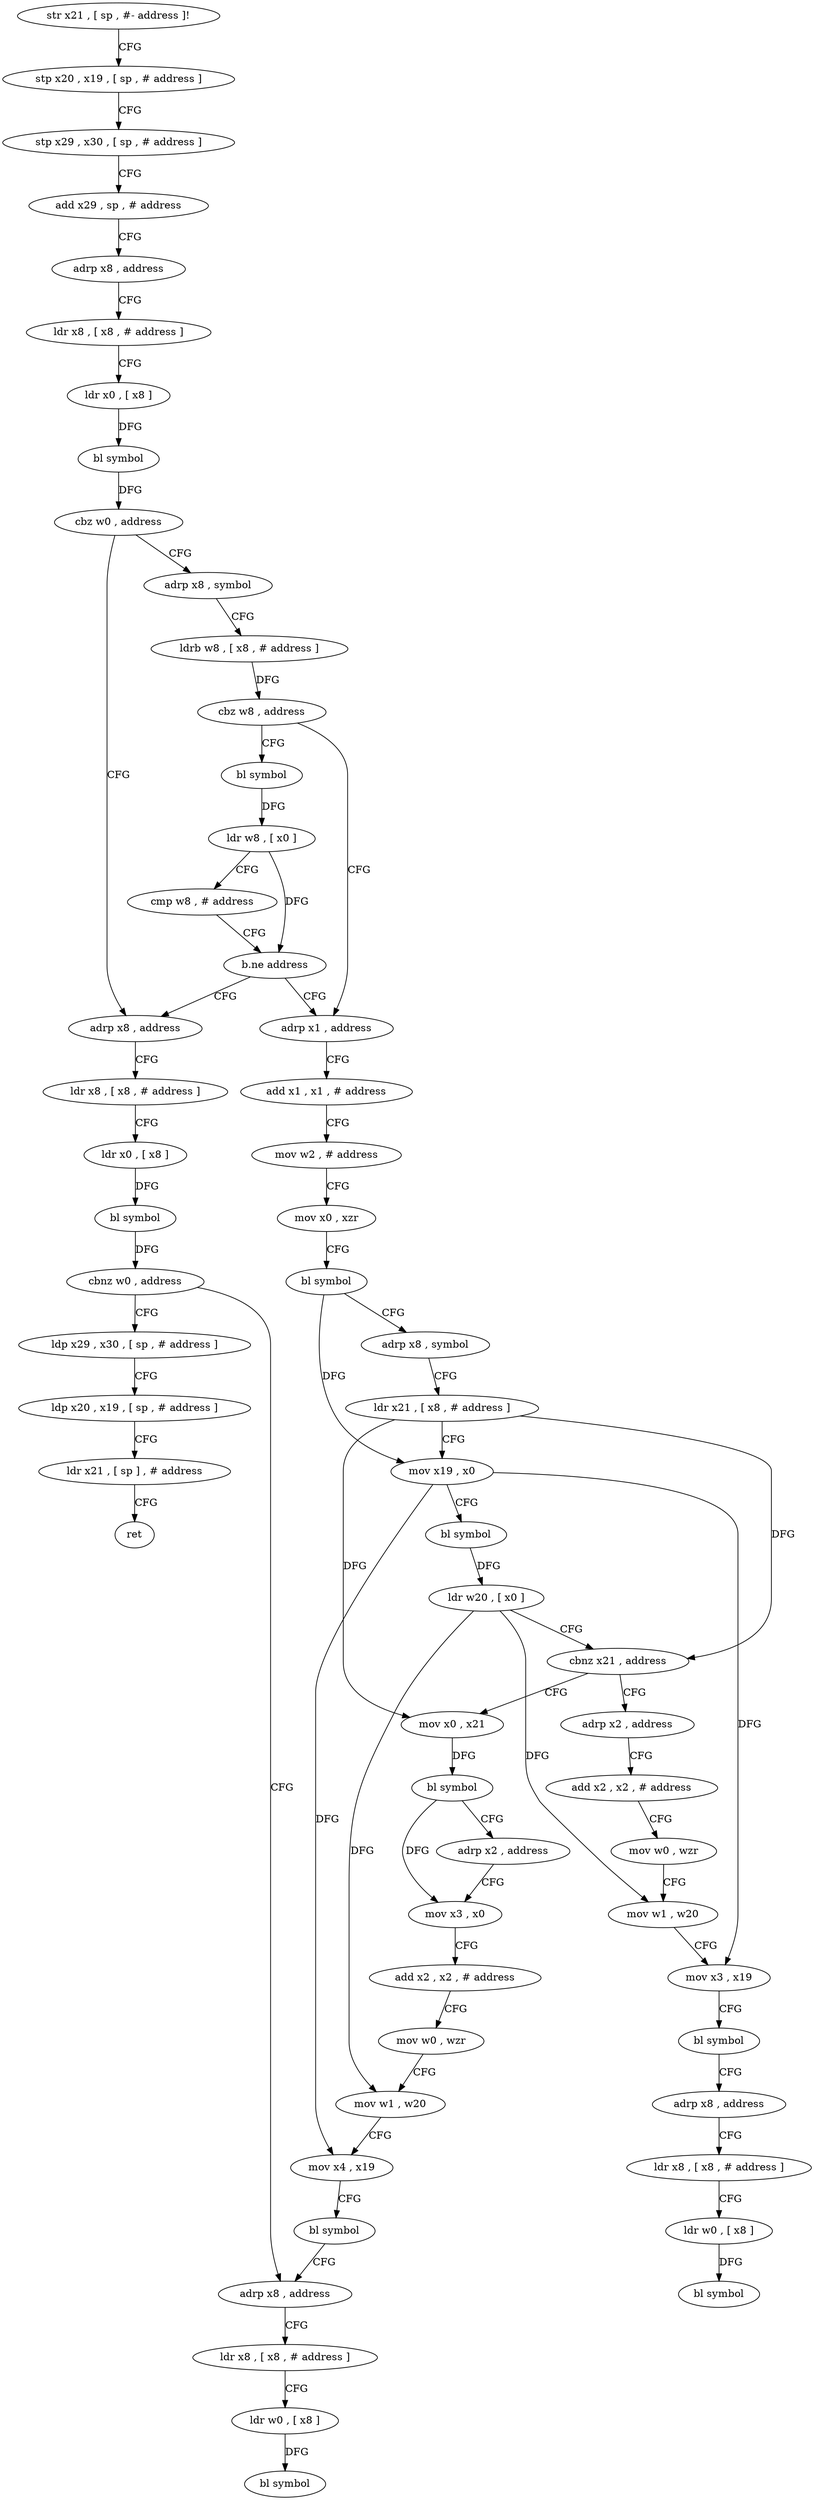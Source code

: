 digraph "func" {
"4216484" [label = "str x21 , [ sp , #- address ]!" ]
"4216488" [label = "stp x20 , x19 , [ sp , # address ]" ]
"4216492" [label = "stp x29 , x30 , [ sp , # address ]" ]
"4216496" [label = "add x29 , sp , # address" ]
"4216500" [label = "adrp x8 , address" ]
"4216504" [label = "ldr x8 , [ x8 , # address ]" ]
"4216508" [label = "ldr x0 , [ x8 ]" ]
"4216512" [label = "bl symbol" ]
"4216516" [label = "cbz w0 , address" ]
"4216548" [label = "adrp x8 , address" ]
"4216520" [label = "adrp x8 , symbol" ]
"4216552" [label = "ldr x8 , [ x8 , # address ]" ]
"4216556" [label = "ldr x0 , [ x8 ]" ]
"4216560" [label = "bl symbol" ]
"4216564" [label = "cbnz w0 , address" ]
"4216704" [label = "adrp x8 , address" ]
"4216568" [label = "ldp x29 , x30 , [ sp , # address ]" ]
"4216524" [label = "ldrb w8 , [ x8 , # address ]" ]
"4216528" [label = "cbz w8 , address" ]
"4216584" [label = "adrp x1 , address" ]
"4216532" [label = "bl symbol" ]
"4216708" [label = "ldr x8 , [ x8 , # address ]" ]
"4216712" [label = "ldr w0 , [ x8 ]" ]
"4216716" [label = "bl symbol" ]
"4216572" [label = "ldp x20 , x19 , [ sp , # address ]" ]
"4216576" [label = "ldr x21 , [ sp ] , # address" ]
"4216580" [label = "ret" ]
"4216588" [label = "add x1 , x1 , # address" ]
"4216592" [label = "mov w2 , # address" ]
"4216596" [label = "mov x0 , xzr" ]
"4216600" [label = "bl symbol" ]
"4216604" [label = "adrp x8 , symbol" ]
"4216608" [label = "ldr x21 , [ x8 , # address ]" ]
"4216612" [label = "mov x19 , x0" ]
"4216616" [label = "bl symbol" ]
"4216620" [label = "ldr w20 , [ x0 ]" ]
"4216624" [label = "cbnz x21 , address" ]
"4216668" [label = "mov x0 , x21" ]
"4216628" [label = "adrp x2 , address" ]
"4216536" [label = "ldr w8 , [ x0 ]" ]
"4216540" [label = "cmp w8 , # address" ]
"4216544" [label = "b.ne address" ]
"4216672" [label = "bl symbol" ]
"4216676" [label = "adrp x2 , address" ]
"4216680" [label = "mov x3 , x0" ]
"4216684" [label = "add x2 , x2 , # address" ]
"4216688" [label = "mov w0 , wzr" ]
"4216692" [label = "mov w1 , w20" ]
"4216696" [label = "mov x4 , x19" ]
"4216700" [label = "bl symbol" ]
"4216632" [label = "add x2 , x2 , # address" ]
"4216636" [label = "mov w0 , wzr" ]
"4216640" [label = "mov w1 , w20" ]
"4216644" [label = "mov x3 , x19" ]
"4216648" [label = "bl symbol" ]
"4216652" [label = "adrp x8 , address" ]
"4216656" [label = "ldr x8 , [ x8 , # address ]" ]
"4216660" [label = "ldr w0 , [ x8 ]" ]
"4216664" [label = "bl symbol" ]
"4216484" -> "4216488" [ label = "CFG" ]
"4216488" -> "4216492" [ label = "CFG" ]
"4216492" -> "4216496" [ label = "CFG" ]
"4216496" -> "4216500" [ label = "CFG" ]
"4216500" -> "4216504" [ label = "CFG" ]
"4216504" -> "4216508" [ label = "CFG" ]
"4216508" -> "4216512" [ label = "DFG" ]
"4216512" -> "4216516" [ label = "DFG" ]
"4216516" -> "4216548" [ label = "CFG" ]
"4216516" -> "4216520" [ label = "CFG" ]
"4216548" -> "4216552" [ label = "CFG" ]
"4216520" -> "4216524" [ label = "CFG" ]
"4216552" -> "4216556" [ label = "CFG" ]
"4216556" -> "4216560" [ label = "DFG" ]
"4216560" -> "4216564" [ label = "DFG" ]
"4216564" -> "4216704" [ label = "CFG" ]
"4216564" -> "4216568" [ label = "CFG" ]
"4216704" -> "4216708" [ label = "CFG" ]
"4216568" -> "4216572" [ label = "CFG" ]
"4216524" -> "4216528" [ label = "DFG" ]
"4216528" -> "4216584" [ label = "CFG" ]
"4216528" -> "4216532" [ label = "CFG" ]
"4216584" -> "4216588" [ label = "CFG" ]
"4216532" -> "4216536" [ label = "DFG" ]
"4216708" -> "4216712" [ label = "CFG" ]
"4216712" -> "4216716" [ label = "DFG" ]
"4216572" -> "4216576" [ label = "CFG" ]
"4216576" -> "4216580" [ label = "CFG" ]
"4216588" -> "4216592" [ label = "CFG" ]
"4216592" -> "4216596" [ label = "CFG" ]
"4216596" -> "4216600" [ label = "CFG" ]
"4216600" -> "4216604" [ label = "CFG" ]
"4216600" -> "4216612" [ label = "DFG" ]
"4216604" -> "4216608" [ label = "CFG" ]
"4216608" -> "4216612" [ label = "CFG" ]
"4216608" -> "4216624" [ label = "DFG" ]
"4216608" -> "4216668" [ label = "DFG" ]
"4216612" -> "4216616" [ label = "CFG" ]
"4216612" -> "4216696" [ label = "DFG" ]
"4216612" -> "4216644" [ label = "DFG" ]
"4216616" -> "4216620" [ label = "DFG" ]
"4216620" -> "4216624" [ label = "CFG" ]
"4216620" -> "4216692" [ label = "DFG" ]
"4216620" -> "4216640" [ label = "DFG" ]
"4216624" -> "4216668" [ label = "CFG" ]
"4216624" -> "4216628" [ label = "CFG" ]
"4216668" -> "4216672" [ label = "DFG" ]
"4216628" -> "4216632" [ label = "CFG" ]
"4216536" -> "4216540" [ label = "CFG" ]
"4216536" -> "4216544" [ label = "DFG" ]
"4216540" -> "4216544" [ label = "CFG" ]
"4216544" -> "4216584" [ label = "CFG" ]
"4216544" -> "4216548" [ label = "CFG" ]
"4216672" -> "4216676" [ label = "CFG" ]
"4216672" -> "4216680" [ label = "DFG" ]
"4216676" -> "4216680" [ label = "CFG" ]
"4216680" -> "4216684" [ label = "CFG" ]
"4216684" -> "4216688" [ label = "CFG" ]
"4216688" -> "4216692" [ label = "CFG" ]
"4216692" -> "4216696" [ label = "CFG" ]
"4216696" -> "4216700" [ label = "CFG" ]
"4216700" -> "4216704" [ label = "CFG" ]
"4216632" -> "4216636" [ label = "CFG" ]
"4216636" -> "4216640" [ label = "CFG" ]
"4216640" -> "4216644" [ label = "CFG" ]
"4216644" -> "4216648" [ label = "CFG" ]
"4216648" -> "4216652" [ label = "CFG" ]
"4216652" -> "4216656" [ label = "CFG" ]
"4216656" -> "4216660" [ label = "CFG" ]
"4216660" -> "4216664" [ label = "DFG" ]
}
